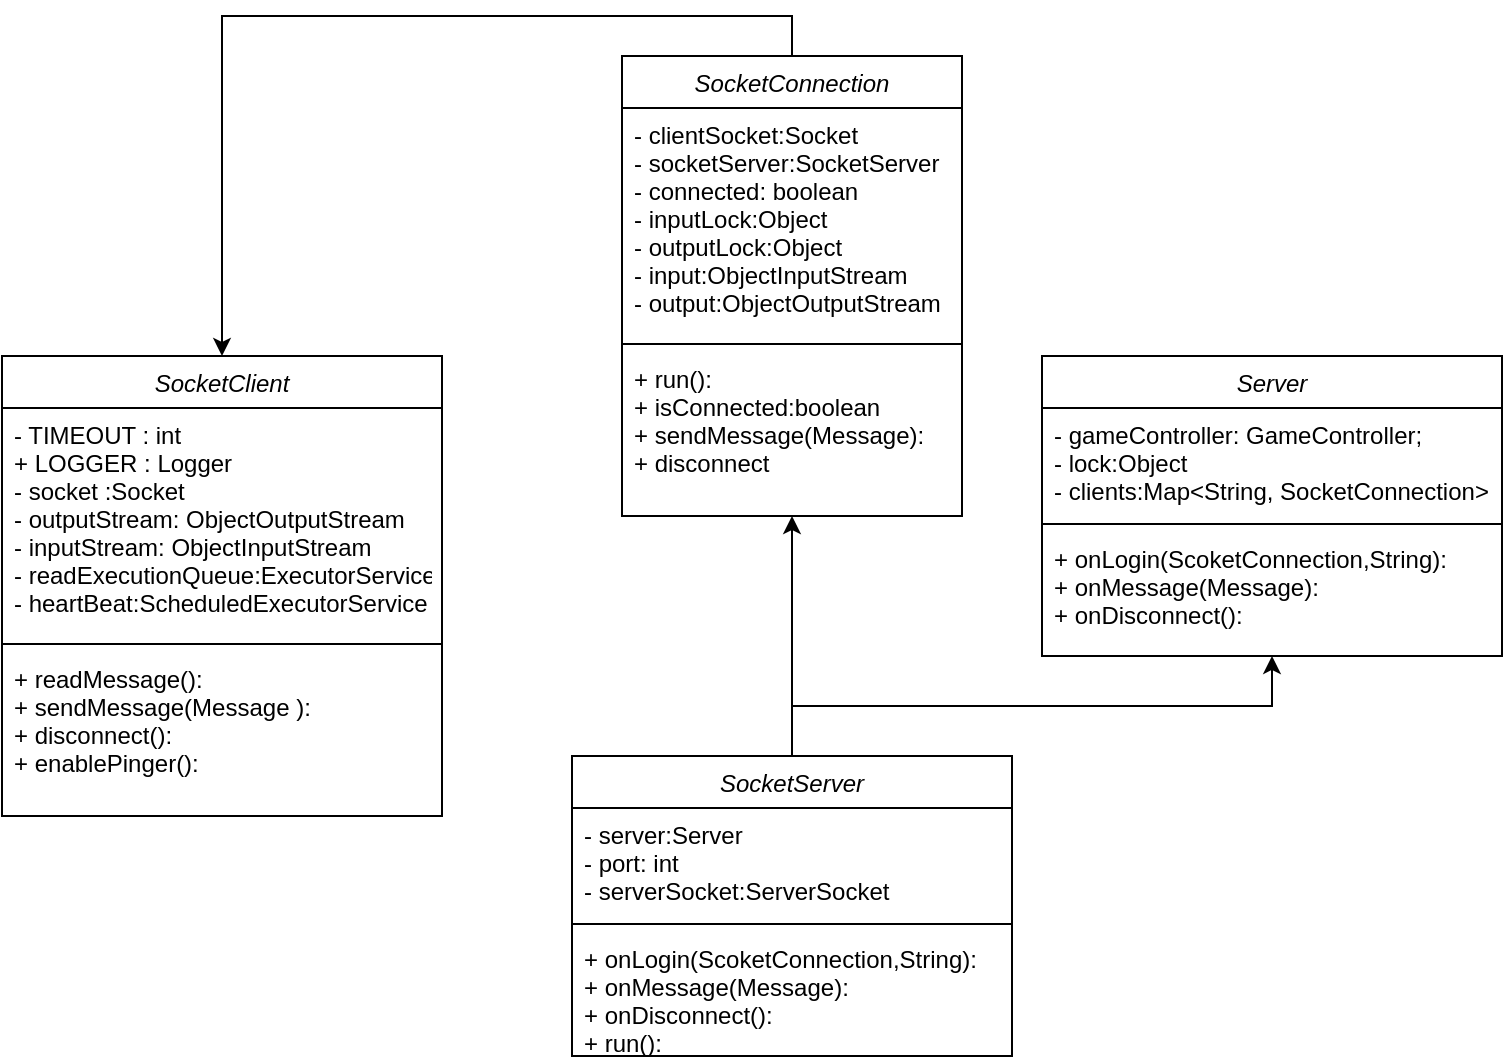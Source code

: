 <mxfile version="14.6.9" type="device"><diagram id="C5RBs43oDa-KdzZeNtuy" name="Page-1"><mxGraphModel dx="1240" dy="589" grid="1" gridSize="10" guides="1" tooltips="1" connect="1" arrows="1" fold="1" page="1" pageScale="1" pageWidth="827" pageHeight="1169" math="0" shadow="0"><root><mxCell id="WIyWlLk6GJQsqaUBKTNV-0"/><mxCell id="WIyWlLk6GJQsqaUBKTNV-1" parent="WIyWlLk6GJQsqaUBKTNV-0"/><mxCell id="zkfFHV4jXpPFQw0GAbJ--0" value="SocketClient" style="swimlane;fontStyle=2;align=center;verticalAlign=top;childLayout=stackLayout;horizontal=1;startSize=26;horizontalStack=0;resizeParent=1;resizeLast=0;collapsible=1;marginBottom=0;rounded=0;shadow=0;strokeWidth=1;" parent="WIyWlLk6GJQsqaUBKTNV-1" vertex="1"><mxGeometry x="40" y="210" width="220" height="230" as="geometry"><mxRectangle x="230" y="140" width="160" height="26" as="alternateBounds"/></mxGeometry></mxCell><mxCell id="zkfFHV4jXpPFQw0GAbJ--1" value="- TIMEOUT : int&#10;+ LOGGER : Logger&#10;- socket :Socket&#10;- outputStream: ObjectOutputStream&#10;- inputStream: ObjectInputStream &#10;- readExecutionQueue:ExecutorService&#10;- heartBeat:ScheduledExecutorService &#10;" style="text;align=left;verticalAlign=top;spacingLeft=4;spacingRight=4;overflow=hidden;rotatable=0;points=[[0,0.5],[1,0.5]];portConstraint=eastwest;" parent="zkfFHV4jXpPFQw0GAbJ--0" vertex="1"><mxGeometry y="26" width="220" height="114" as="geometry"/></mxCell><mxCell id="zkfFHV4jXpPFQw0GAbJ--4" value="" style="line;html=1;strokeWidth=1;align=left;verticalAlign=middle;spacingTop=-1;spacingLeft=3;spacingRight=3;rotatable=0;labelPosition=right;points=[];portConstraint=eastwest;" parent="zkfFHV4jXpPFQw0GAbJ--0" vertex="1"><mxGeometry y="140" width="220" height="8" as="geometry"/></mxCell><mxCell id="zkfFHV4jXpPFQw0GAbJ--5" value="+ readMessage():&#10;+ sendMessage(Message ):&#10;+ disconnect():&#10;+ enablePinger():" style="text;align=left;verticalAlign=top;spacingLeft=4;spacingRight=4;overflow=hidden;rotatable=0;points=[[0,0.5],[1,0.5]];portConstraint=eastwest;" parent="zkfFHV4jXpPFQw0GAbJ--0" vertex="1"><mxGeometry y="148" width="220" height="82" as="geometry"/></mxCell><mxCell id="1uHKxRo8H4pP_v9ooJSH-20" style="edgeStyle=orthogonalEdgeStyle;rounded=0;orthogonalLoop=1;jettySize=auto;html=1;exitX=0.5;exitY=0;exitDx=0;exitDy=0;" edge="1" parent="WIyWlLk6GJQsqaUBKTNV-1" source="1uHKxRo8H4pP_v9ooJSH-0" target="1uHKxRo8H4pP_v9ooJSH-6"><mxGeometry relative="1" as="geometry"/></mxCell><mxCell id="1uHKxRo8H4pP_v9ooJSH-21" style="edgeStyle=orthogonalEdgeStyle;rounded=0;orthogonalLoop=1;jettySize=auto;html=1;exitX=0.5;exitY=0;exitDx=0;exitDy=0;" edge="1" parent="WIyWlLk6GJQsqaUBKTNV-1" source="1uHKxRo8H4pP_v9ooJSH-0" target="1uHKxRo8H4pP_v9ooJSH-12"><mxGeometry relative="1" as="geometry"/></mxCell><mxCell id="1uHKxRo8H4pP_v9ooJSH-0" value="SocketServer" style="swimlane;fontStyle=2;align=center;verticalAlign=top;childLayout=stackLayout;horizontal=1;startSize=26;horizontalStack=0;resizeParent=1;resizeLast=0;collapsible=1;marginBottom=0;rounded=0;shadow=0;strokeWidth=1;" vertex="1" parent="WIyWlLk6GJQsqaUBKTNV-1"><mxGeometry x="325" y="410" width="220" height="150" as="geometry"><mxRectangle x="230" y="140" width="160" height="26" as="alternateBounds"/></mxGeometry></mxCell><mxCell id="1uHKxRo8H4pP_v9ooJSH-1" value="- server:Server &#10;- port: int&#10;- serverSocket:ServerSocket " style="text;align=left;verticalAlign=top;spacingLeft=4;spacingRight=4;overflow=hidden;rotatable=0;points=[[0,0.5],[1,0.5]];portConstraint=eastwest;" vertex="1" parent="1uHKxRo8H4pP_v9ooJSH-0"><mxGeometry y="26" width="220" height="54" as="geometry"/></mxCell><mxCell id="1uHKxRo8H4pP_v9ooJSH-4" value="" style="line;html=1;strokeWidth=1;align=left;verticalAlign=middle;spacingTop=-1;spacingLeft=3;spacingRight=3;rotatable=0;labelPosition=right;points=[];portConstraint=eastwest;" vertex="1" parent="1uHKxRo8H4pP_v9ooJSH-0"><mxGeometry y="80" width="220" height="8" as="geometry"/></mxCell><mxCell id="1uHKxRo8H4pP_v9ooJSH-5" value="+ onLogin(ScoketConnection,String):&#10;+ onMessage(Message):&#10;+ onDisconnect():&#10;+ run():" style="text;align=left;verticalAlign=top;spacingLeft=4;spacingRight=4;overflow=hidden;rotatable=0;points=[[0,0.5],[1,0.5]];portConstraint=eastwest;" vertex="1" parent="1uHKxRo8H4pP_v9ooJSH-0"><mxGeometry y="88" width="220" height="62" as="geometry"/></mxCell><mxCell id="1uHKxRo8H4pP_v9ooJSH-19" style="edgeStyle=orthogonalEdgeStyle;rounded=0;orthogonalLoop=1;jettySize=auto;html=1;exitX=0.5;exitY=0;exitDx=0;exitDy=0;entryX=0.5;entryY=0;entryDx=0;entryDy=0;" edge="1" parent="WIyWlLk6GJQsqaUBKTNV-1" source="1uHKxRo8H4pP_v9ooJSH-6" target="zkfFHV4jXpPFQw0GAbJ--0"><mxGeometry relative="1" as="geometry"/></mxCell><mxCell id="1uHKxRo8H4pP_v9ooJSH-6" value="SocketConnection" style="swimlane;fontStyle=2;align=center;verticalAlign=top;childLayout=stackLayout;horizontal=1;startSize=26;horizontalStack=0;resizeParent=1;resizeLast=0;collapsible=1;marginBottom=0;rounded=0;shadow=0;strokeWidth=1;" vertex="1" parent="WIyWlLk6GJQsqaUBKTNV-1"><mxGeometry x="350" y="60" width="170" height="230" as="geometry"><mxRectangle x="230" y="140" width="160" height="26" as="alternateBounds"/></mxGeometry></mxCell><mxCell id="1uHKxRo8H4pP_v9ooJSH-7" value="- clientSocket:Socket &#10;- socketServer:SocketServer&#10;- connected: boolean&#10;- inputLock:Object&#10;- outputLock:Object&#10;- input:ObjectInputStream&#10;- output:ObjectOutputStream&#10;" style="text;align=left;verticalAlign=top;spacingLeft=4;spacingRight=4;overflow=hidden;rotatable=0;points=[[0,0.5],[1,0.5]];portConstraint=eastwest;" vertex="1" parent="1uHKxRo8H4pP_v9ooJSH-6"><mxGeometry y="26" width="170" height="114" as="geometry"/></mxCell><mxCell id="1uHKxRo8H4pP_v9ooJSH-10" value="" style="line;html=1;strokeWidth=1;align=left;verticalAlign=middle;spacingTop=-1;spacingLeft=3;spacingRight=3;rotatable=0;labelPosition=right;points=[];portConstraint=eastwest;" vertex="1" parent="1uHKxRo8H4pP_v9ooJSH-6"><mxGeometry y="140" width="170" height="8" as="geometry"/></mxCell><mxCell id="1uHKxRo8H4pP_v9ooJSH-11" value="+ run():&#10;+ isConnected:boolean&#10;+ sendMessage(Message):&#10;+ disconnect" style="text;align=left;verticalAlign=top;spacingLeft=4;spacingRight=4;overflow=hidden;rotatable=0;points=[[0,0.5],[1,0.5]];portConstraint=eastwest;" vertex="1" parent="1uHKxRo8H4pP_v9ooJSH-6"><mxGeometry y="148" width="170" height="82" as="geometry"/></mxCell><mxCell id="1uHKxRo8H4pP_v9ooJSH-12" value="Server" style="swimlane;fontStyle=2;align=center;verticalAlign=top;childLayout=stackLayout;horizontal=1;startSize=26;horizontalStack=0;resizeParent=1;resizeLast=0;collapsible=1;marginBottom=0;rounded=0;shadow=0;strokeWidth=1;" vertex="1" parent="WIyWlLk6GJQsqaUBKTNV-1"><mxGeometry x="560" y="210" width="230" height="150" as="geometry"><mxRectangle x="230" y="140" width="160" height="26" as="alternateBounds"/></mxGeometry></mxCell><mxCell id="1uHKxRo8H4pP_v9ooJSH-13" value="- gameController: GameController;&#10;- lock:Object&#10;- clients:Map&lt;String, SocketConnection&gt; " style="text;align=left;verticalAlign=top;spacingLeft=4;spacingRight=4;overflow=hidden;rotatable=0;points=[[0,0.5],[1,0.5]];portConstraint=eastwest;" vertex="1" parent="1uHKxRo8H4pP_v9ooJSH-12"><mxGeometry y="26" width="230" height="54" as="geometry"/></mxCell><mxCell id="1uHKxRo8H4pP_v9ooJSH-16" value="" style="line;html=1;strokeWidth=1;align=left;verticalAlign=middle;spacingTop=-1;spacingLeft=3;spacingRight=3;rotatable=0;labelPosition=right;points=[];portConstraint=eastwest;" vertex="1" parent="1uHKxRo8H4pP_v9ooJSH-12"><mxGeometry y="80" width="230" height="8" as="geometry"/></mxCell><mxCell id="1uHKxRo8H4pP_v9ooJSH-17" value="+ onLogin(ScoketConnection,String):&#10;+ onMessage(Message):&#10;+ onDisconnect():" style="text;align=left;verticalAlign=top;spacingLeft=4;spacingRight=4;overflow=hidden;rotatable=0;points=[[0,0.5],[1,0.5]];portConstraint=eastwest;" vertex="1" parent="1uHKxRo8H4pP_v9ooJSH-12"><mxGeometry y="88" width="230" height="62" as="geometry"/></mxCell></root></mxGraphModel></diagram></mxfile>